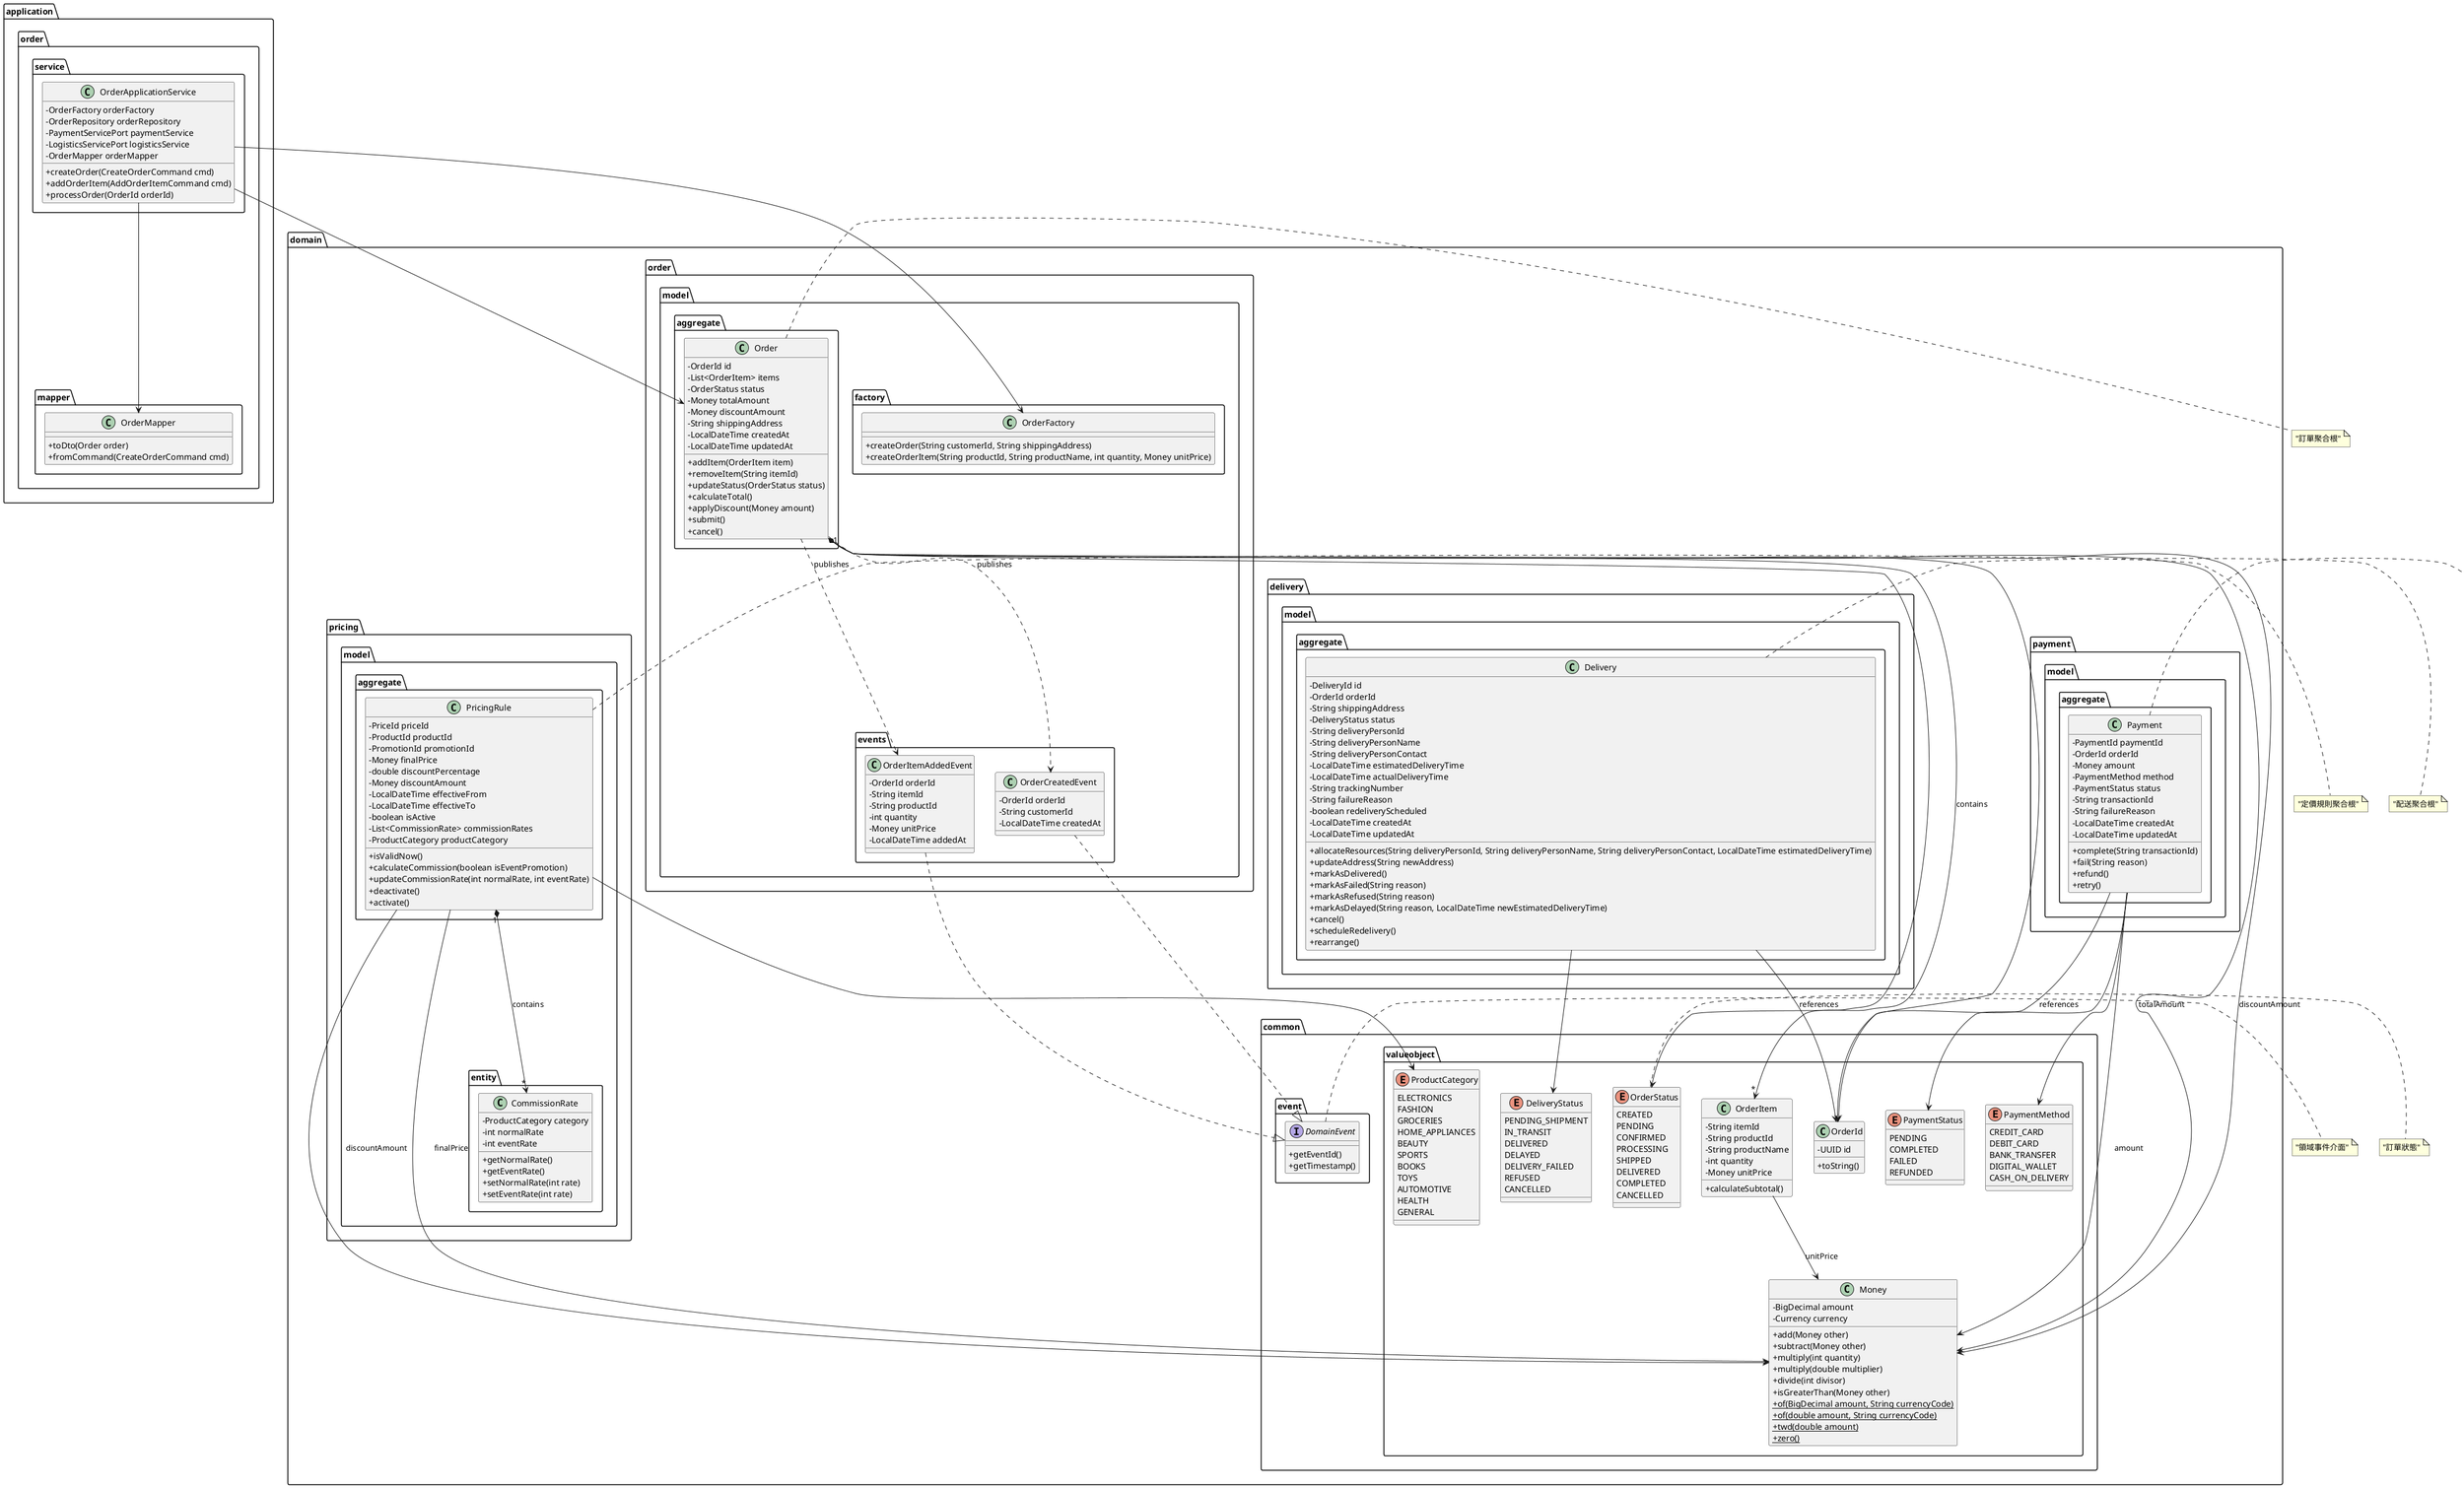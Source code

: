 @startuml 訂單系統類別圖
skinparam classAttributeIconSize 0

package "domain.order.model.aggregate" {
  class Order {
    -OrderId id
    -List<OrderItem> items
    -OrderStatus status
    -Money totalAmount
    -Money discountAmount
    -String shippingAddress
    -LocalDateTime createdAt
    -LocalDateTime updatedAt
    +addItem(OrderItem item)
    +removeItem(String itemId)
    +updateStatus(OrderStatus status)
    +calculateTotal()
    +applyDiscount(Money amount)
    +submit()
    +cancel()
  }
}

package "domain.common.valueobject" {
  class OrderItem {
    -String itemId
    -String productId
    -String productName
    -int quantity
    -Money unitPrice
    +calculateSubtotal()
  }

  class Money {
    -BigDecimal amount
    -Currency currency
    +add(Money other)
    +subtract(Money other)
    +multiply(int quantity)
    +multiply(double multiplier)
    +divide(int divisor)
    +isGreaterThan(Money other)
    +{static} of(BigDecimal amount, String currencyCode)
    +{static} of(double amount, String currencyCode)
    +{static} twd(double amount)
    +{static} zero()
  }

  enum OrderStatus {
    CREATED
    PENDING
    CONFIRMED
    PROCESSING
    SHIPPED
    DELIVERED
    COMPLETED
    CANCELLED
  }

  class OrderId {
    -UUID id
    +toString()
  }
}

package "application.order.service" {
  class OrderApplicationService {
    -OrderFactory orderFactory
    -OrderRepository orderRepository
    -PaymentServicePort paymentService
    -LogisticsServicePort logisticsService
    -OrderMapper orderMapper
    +createOrder(CreateOrderCommand cmd)
    +addOrderItem(AddOrderItemCommand cmd)
    +processOrder(OrderId orderId)
  }
}

package "application.order.mapper" {
  class OrderMapper {
    +toDto(Order order)
    +fromCommand(CreateOrderCommand cmd)
  }
}

package "domain.order.model.factory" {
  class OrderFactory {
    +createOrder(String customerId, String shippingAddress)
    +createOrderItem(String productId, String productName, int quantity, Money unitPrice)
  }
}

package "domain.common.event" {
  interface DomainEvent {
    +getEventId()
    +getTimestamp()
  }
}

package "domain.order.model.events" {
  class OrderCreatedEvent {
    -OrderId orderId
    -String customerId
    -LocalDateTime createdAt
  }

  class OrderItemAddedEvent {
    -OrderId orderId
    -String itemId
    -String productId
    -int quantity
    -Money unitPrice
    -LocalDateTime addedAt
  }
}

package "domain.payment.model.aggregate" {
  class Payment {
    -PaymentId paymentId
    -OrderId orderId
    -Money amount
    -PaymentMethod method
    -PaymentStatus status
    -String transactionId
    -String failureReason
    -LocalDateTime createdAt
    -LocalDateTime updatedAt
    +complete(String transactionId)
    +fail(String reason)
    +refund()
    +retry()
  }
}

package "domain.pricing.model.aggregate" {
  class PricingRule {
    -PriceId priceId
    -ProductId productId
    -PromotionId promotionId
    -Money finalPrice
    -double discountPercentage
    -Money discountAmount
    -LocalDateTime effectiveFrom
    -LocalDateTime effectiveTo
    -boolean isActive
    -List<CommissionRate> commissionRates
    -ProductCategory productCategory
    +isValidNow()
    +calculateCommission(boolean isEventPromotion)
    +updateCommissionRate(int normalRate, int eventRate)
    +deactivate()
    +activate()
  }
}

package "domain.delivery.model.aggregate" {
  class Delivery {
    -DeliveryId id
    -OrderId orderId
    -String shippingAddress
    -DeliveryStatus status
    -String deliveryPersonId
    -String deliveryPersonName
    -String deliveryPersonContact
    -LocalDateTime estimatedDeliveryTime
    -LocalDateTime actualDeliveryTime
    -String trackingNumber
    -String failureReason
    -boolean redeliveryScheduled
    -LocalDateTime createdAt
    -LocalDateTime updatedAt
    +allocateResources(String deliveryPersonId, String deliveryPersonName, String deliveryPersonContact, LocalDateTime estimatedDeliveryTime)
    +updateAddress(String newAddress)
    +markAsDelivered()
    +markAsFailed(String reason)
    +markAsRefused(String reason)
    +markAsDelayed(String reason, LocalDateTime newEstimatedDeliveryTime)
    +cancel()
    +scheduleRedelivery()
    +rearrange()
  }
}

package "domain.common.valueobject" {
  enum PaymentStatus {
    PENDING
    COMPLETED
    FAILED
    REFUNDED
  }
  
  enum PaymentMethod {
    CREDIT_CARD
    DEBIT_CARD
    BANK_TRANSFER
    DIGITAL_WALLET
    CASH_ON_DELIVERY
  }
  
  enum ProductCategory {
    ELECTRONICS
    FASHION
    GROCERIES
    HOME_APPLIANCES
    BEAUTY
    SPORTS
    BOOKS
    TOYS
    AUTOMOTIVE
    HEALTH
    GENERAL
  }
  
  enum DeliveryStatus {
    PENDING_SHIPMENT
    IN_TRANSIT
    DELIVERED
    DELAYED
    DELIVERY_FAILED
    REFUSED
    CANCELLED
  }
}

package "domain.pricing.model.entity" {
  class CommissionRate {
    -ProductCategory category
    -int normalRate
    -int eventRate
    +getNormalRate()
    +getEventRate()
    +setNormalRate(int rate)
    +setEventRate(int rate)
  }
}

Order "1" *--> "*" OrderItem : contains
Order --> OrderStatus
Order --> Money : totalAmount
Order --> Money : discountAmount
Order --> OrderId
OrderItem --> Money : unitPrice
OrderApplicationService --> OrderFactory
OrderApplicationService --> Order
OrderApplicationService --> OrderMapper
Order ..> OrderCreatedEvent : publishes
Order ..> OrderItemAddedEvent : publishes
OrderCreatedEvent ..|> DomainEvent
OrderItemAddedEvent ..|> DomainEvent
Payment --> PaymentStatus
Payment --> PaymentMethod
Payment --> Money : amount
Payment --> OrderId : references
PricingRule "1" *--> "*" CommissionRate : contains
PricingRule --> ProductCategory
PricingRule --> Money : finalPrice
PricingRule --> Money : discountAmount
Delivery --> DeliveryStatus
Delivery --> OrderId : references

note right of Order : "訂單聚合根"
note right of OrderStatus : "訂單狀態"
note right of DomainEvent : "領域事件介面"
note right of Payment : "支付聚合根"
note right of PricingRule : "定價規則聚合根"
note right of Delivery : "配送聚合根"

@enduml